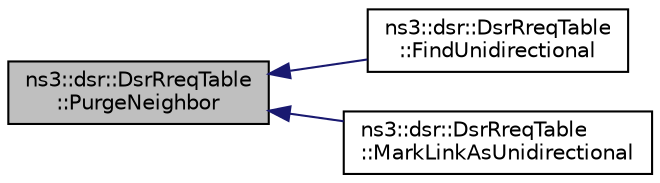 digraph "ns3::dsr::DsrRreqTable::PurgeNeighbor"
{
  edge [fontname="Helvetica",fontsize="10",labelfontname="Helvetica",labelfontsize="10"];
  node [fontname="Helvetica",fontsize="10",shape=record];
  rankdir="LR";
  Node1 [label="ns3::dsr::DsrRreqTable\l::PurgeNeighbor",height=0.2,width=0.4,color="black", fillcolor="grey75", style="filled", fontcolor="black"];
  Node1 -> Node2 [dir="back",color="midnightblue",fontsize="10",style="solid"];
  Node2 [label="ns3::dsr::DsrRreqTable\l::FindUnidirectional",height=0.2,width=0.4,color="black", fillcolor="white", style="filled",URL="$d9/d94/classns3_1_1dsr_1_1DsrRreqTable.html#ace03e175386a30c49d4837c5a266e762",tooltip="Verify if entry is unidirectional or not(e.g. add this neighbor to \"blacklist\" for blacklistTimeout p..."];
  Node1 -> Node3 [dir="back",color="midnightblue",fontsize="10",style="solid"];
  Node3 [label="ns3::dsr::DsrRreqTable\l::MarkLinkAsUnidirectional",height=0.2,width=0.4,color="black", fillcolor="white", style="filled",URL="$d9/d94/classns3_1_1dsr_1_1DsrRreqTable.html#a9d1db35e25977a32b073342587cdf672",tooltip="Mark entry as unidirectional (e.g. add this neighbor to \"blacklist\" for blacklistTimeout period) ..."];
}
